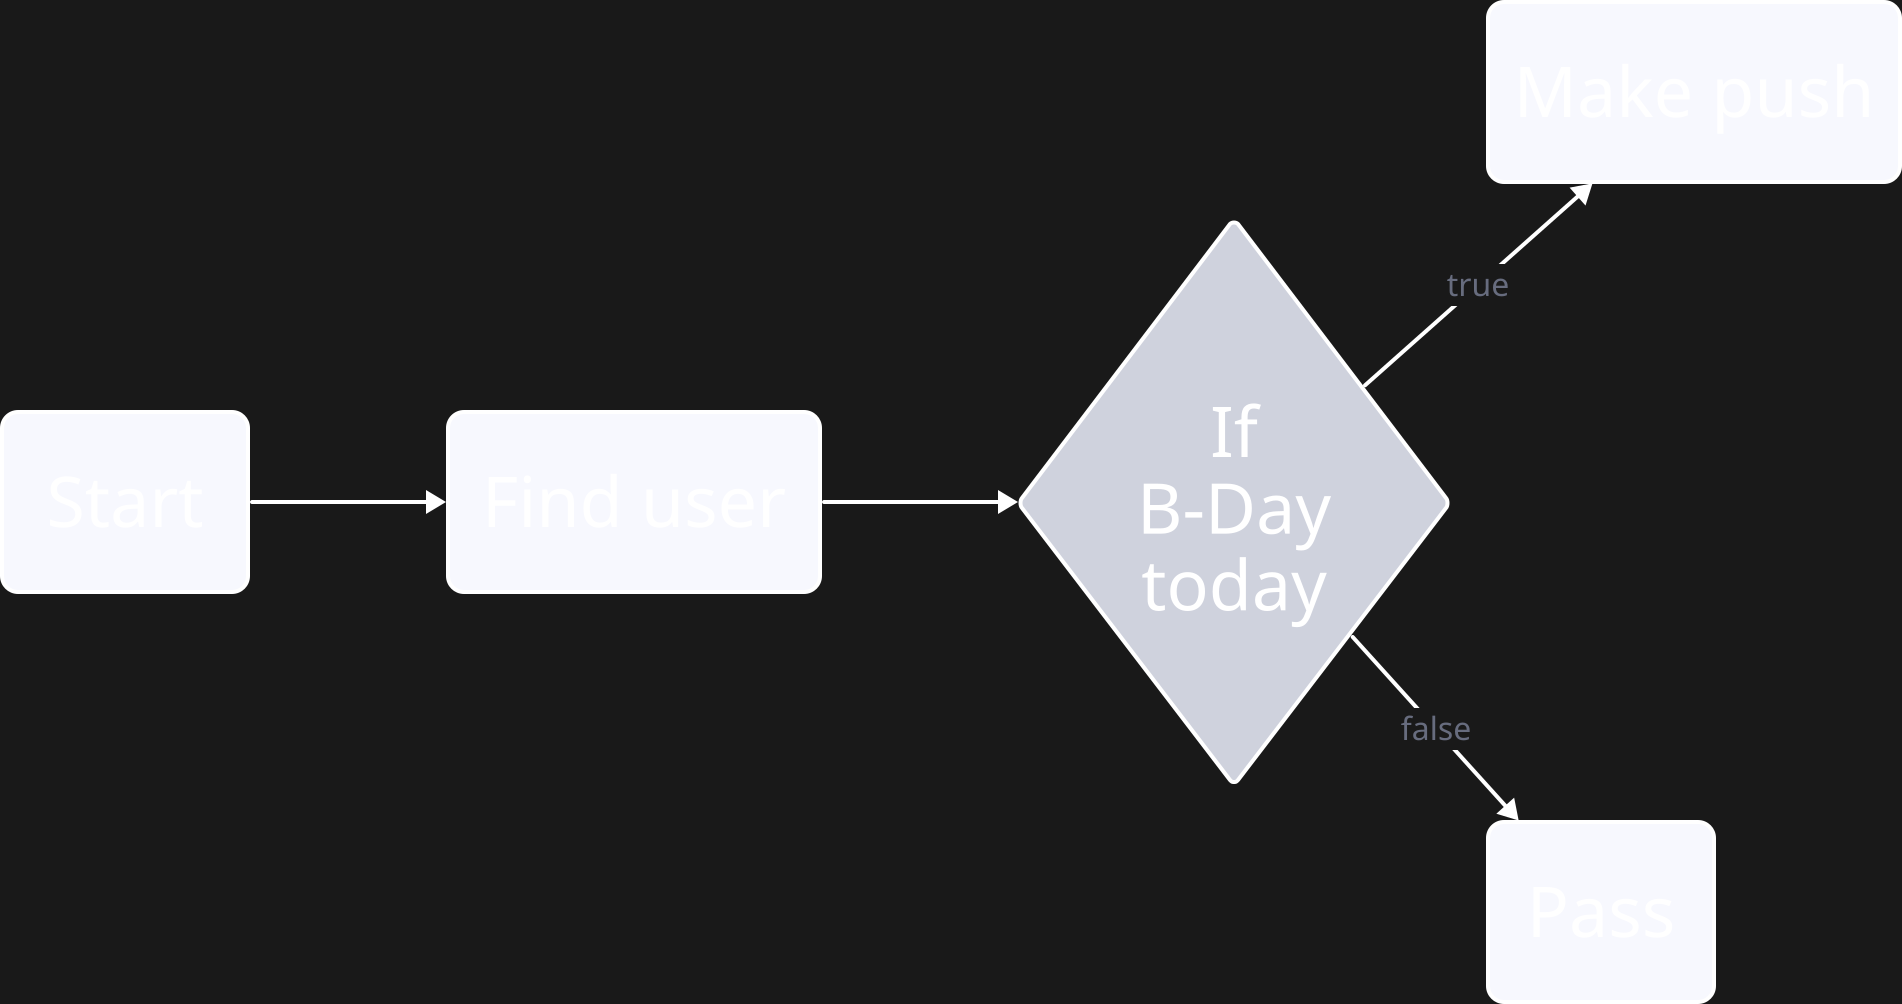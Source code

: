 direction: right
vars: {
  d2-config: {
    pad: 0
    theme-id: 200
    layout-engine: elk
    theme-overrides: {
      N1: "#ffffff"
      N7: "#191919"
      B1: "#ffffff"
    }
  }
}

**.style.font-size: 35
(** <- scriptDef.*)[*].style.stroke-width: 4
*.style.border-radius: 8

start: Start
find: Find user
bday: If \nB-Day \ntoday {
  shape: diamond
}
push: Make push {
  near: top-right
}
pass: Pass {
  near: bottom-right
}

start -> find
find -> bday

bday -> push: true
bday -> pass: false
